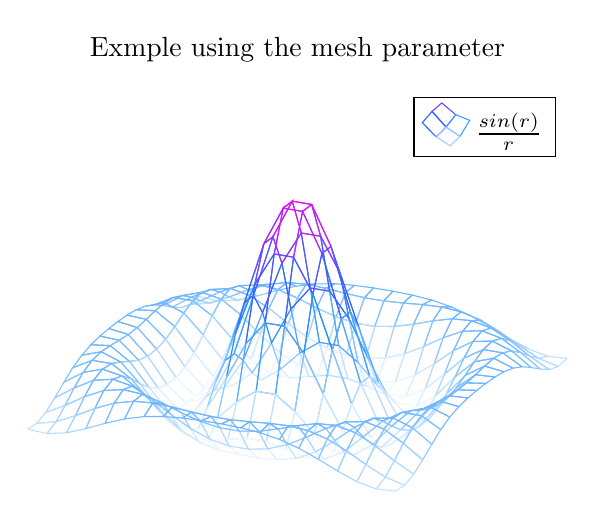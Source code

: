 % -*- root: ./main_tikz.tex -*-
%
\begin{tikzpicture}
\begin{axis}[
    title=Exmple using the mesh parameter,
    hide axis,
    colormap/cool,
]
\addplot3[
    mesh,
    samples=20,
    domain=-8:8,
]
{sin(deg(sqrt(x^2+y^2)))/sqrt(x^2+y^2)};
\addlegendentry{$\frac{sin(r)}{r}$}
\end{axis}
\end{tikzpicture}